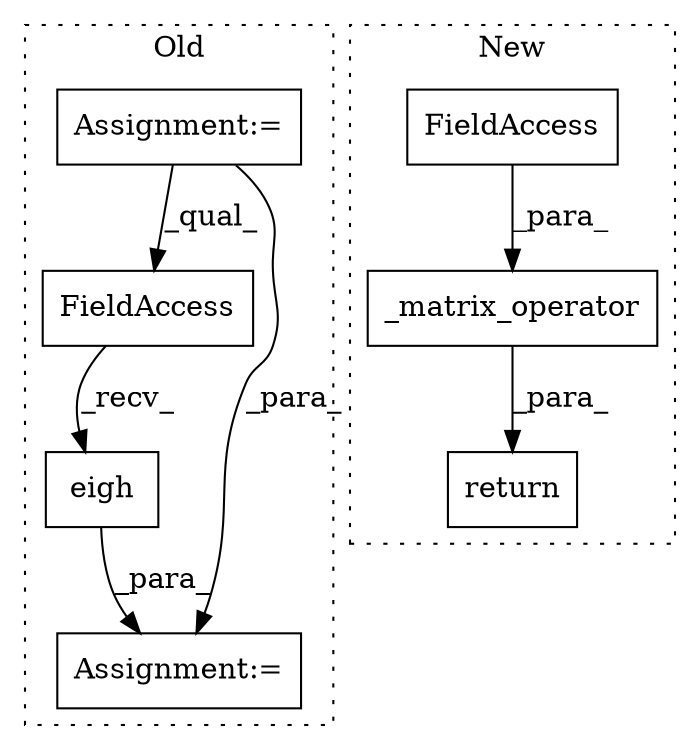 digraph G {
subgraph cluster0 {
1 [label="eigh" a="32" s="690,697" l="5,1" shape="box"];
3 [label="FieldAccess" a="22" s="677" l="12" shape="box"];
4 [label="Assignment:=" a="7" s="675" l="2" shape="box"];
7 [label="Assignment:=" a="7" s="591" l="5" shape="box"];
label = "Old";
style="dotted";
}
subgraph cluster1 {
2 [label="_matrix_operator" a="32" s="641,670" l="17,1" shape="box"];
5 [label="return" a="41" s="634" l="7" shape="box"];
6 [label="FieldAccess" a="22" s="661" l="9" shape="box"];
label = "New";
style="dotted";
}
1 -> 4 [label="_para_"];
2 -> 5 [label="_para_"];
3 -> 1 [label="_recv_"];
6 -> 2 [label="_para_"];
7 -> 4 [label="_para_"];
7 -> 3 [label="_qual_"];
}